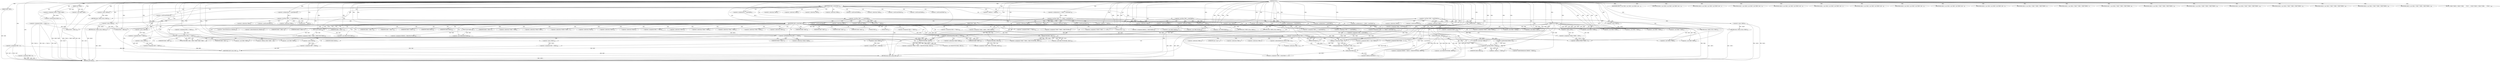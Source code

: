 digraph "FUN1" {  
"8" [label = <(METHOD,FUN1)<SUB>1</SUB>> ]
"441" [label = <(METHOD_RETURN,int)<SUB>1</SUB>> ]
"9" [label = <(PARAM,VAR1 *VAR2)<SUB>1</SUB>> ]
"10" [label = <(PARAM,void *VAR3)<SUB>2</SUB>> ]
"11" [label = <(PARAM,VAR4 *VAR5)<SUB>3</SUB>> ]
"12" [label = <(PARAM,void *VAR6)<SUB>4</SUB>> ]
"15" [label = <(&lt;operator&gt;.assignment,VAR7 = 0)<SUB>5</SUB>> ]
"19" [label = <(&lt;operator&gt;.assignment,VAR8 = 0)<SUB>6</SUB>> ]
"23" [label = <(&lt;operator&gt;.assignment,*VAR10 = (VAR9 *)VAR3)<SUB>7</SUB>> ]
"29" [label = <(&lt;operator&gt;.assignment,VAR11 = *VAR10++)<SUB>8</SUB>> ]
"439" [label = <(RETURN,return VAR7;,return VAR7;)<SUB>197</SUB>> ]
"37" [label = <(IDENTIFIER,VAR11,switch(VAR11))<SUB>14</SUB>> ]
"184" [label = <(IDENTIFIER,VAR11,switch(VAR11))<SUB>66</SUB>> ]
"440" [label = <(IDENTIFIER,VAR7,return VAR7;)<SUB>197</SUB>> ]
"25" [label = <(&lt;operator&gt;.cast,(VAR9 *)VAR3)<SUB>7</SUB>> ]
"40" [label = <(IDENTIFIER,VAR14,{
 case VAR14:
 case VAR15:
 case VAR16:
 case ...)<SUB>15</SUB>> ]
"42" [label = <(IDENTIFIER,VAR15,{
 case VAR14:
 case VAR15:
 case VAR16:
 case ...)<SUB>16</SUB>> ]
"44" [label = <(IDENTIFIER,VAR16,{
 case VAR14:
 case VAR15:
 case VAR16:
 case ...)<SUB>17</SUB>> ]
"46" [label = <(IDENTIFIER,VAR17,{
 case VAR14:
 case VAR15:
 case VAR16:
 case ...)<SUB>18</SUB>> ]
"48" [label = <(IDENTIFIER,VAR18,{
 case VAR14:
 case VAR15:
 case VAR16:
 case ...)<SUB>19</SUB>> ]
"63" [label = <(&lt;operator&gt;.assignment,*VAR5 = sizeof(VAR19))<SUB>24</SUB>> ]
"70" [label = <(IDENTIFIER,VAR21,{
 case VAR14:
 case VAR15:
 case VAR16:
 case ...)<SUB>27</SUB>> ]
"87" [label = <(&lt;operator&gt;.assignment,*VAR5 = 2 * sizeof(VAR19))<SUB>32</SUB>> ]
"96" [label = <(IDENTIFIER,VAR22,{
 case VAR14:
 case VAR15:
 case VAR16:
 case ...)<SUB>34</SUB>> ]
"113" [label = <(&lt;operator&gt;.assignment,*VAR5 = 2 * sizeof(VAR9))<SUB>39</SUB>> ]
"122" [label = <(IDENTIFIER,VAR23,{
 case VAR14:
 case VAR15:
 case VAR16:
 case ...)<SUB>42</SUB>> ]
"137" [label = <(&lt;operator&gt;.assignment,*VAR5 = sizeof(VAR9))<SUB>47</SUB>> ]
"144" [label = <(IDENTIFIER,VAR24,{
 case VAR14:
 case VAR15:
 case VAR16:
 case ...)<SUB>50</SUB>> ]
"147" [label = <(IDENTIFIER,VAR25,{
 case VAR14:
 case VAR15:
 case VAR16:
 case ...)<SUB>53</SUB>> ]
"166" [label = <(&lt;operator&gt;.assignment,*VAR5 = (2 + VAR26) * sizeof(VAR27))<SUB>58</SUB>> ]
"177" [label = <(FUN2,FUN2(&quot;&quot;, VAR11))<SUB>62</SUB>> ]
"180" [label = <(RETURN,return -VAR20;,return -VAR20;)<SUB>63</SUB>> ]
"187" [label = <(IDENTIFIER,VAR14,{
 case VAR14:
 *(VAR27 *)VAR6 = (VAR27)VAR26;
...)<SUB>67</SUB>> ]
"188" [label = <(&lt;operator&gt;.assignment,*(VAR27 *)VAR6 = (VAR27)VAR26)<SUB>68</SUB>> ]
"198" [label = <(IDENTIFIER,VAR21,{
 case VAR14:
 *(VAR27 *)VAR6 = (VAR27)VAR26;
...)<SUB>72</SUB>> ]
"199" [label = <(&lt;operator&gt;.assignment,*(VAR19 *)VAR6 = -1500)<SUB>73</SUB>> ]
"206" [label = <(&lt;operator&gt;.assignment,*((VAR19 *)VAR6 + 1) = 1500)<SUB>74</SUB>> ]
"216" [label = <(IDENTIFIER,VAR17,{
 case VAR14:
 *(VAR27 *)VAR6 = (VAR27)VAR26;
...)<SUB>80</SUB>> ]
"217" [label = <(&lt;operator&gt;.assignment,VAR12 = *VAR10)<SUB>81</SUB>> ]
"231" [label = <(&lt;operator&gt;.assignment,*(VAR19 *)VAR6 = (VAR19)FUN3(VAR2, VAR12))<SUB>97</SUB>> ]
"243" [label = <(IDENTIFIER,VAR23,{
 case VAR14:
 *(VAR27 *)VAR6 = (VAR27)VAR26;
...)<SUB>103</SUB>> ]
"244" [label = <(&lt;operator&gt;.assignment,VAR12 = *VAR10)<SUB>104</SUB>> ]
"258" [label = <(&lt;operator&gt;.assignment,*(VAR9 *)VAR6 = FUN4(VAR2, VAR12))<SUB>120</SUB>> ]
"268" [label = <(IDENTIFIER,VAR22,{
 case VAR14:
 *(VAR27 *)VAR6 = (VAR27)VAR26;
...)<SUB>126</SUB>> ]
"269" [label = <(&lt;operator&gt;.assignment,VAR12 = *VAR10)<SUB>127</SUB>> ]
"283" [label = <(FUN5,FUN5(VAR2, VAR12, (VAR4 *)VAR6, ((VAR4 *)VAR6 +...)<SUB>143</SUB>> ]
"296" [label = <(IDENTIFIER,VAR18,{
 case VAR14:
 *(VAR27 *)VAR6 = (VAR27)VAR26;
...)<SUB>148</SUB>> ]
"297" [label = <(&lt;operator&gt;.assignment,VAR12 = *VAR10)<SUB>149</SUB>> ]
"301" [label = <(&lt;operator&gt;.assignment,*(VAR27 *)VAR6 = (VAR27)FUN6(VAR2, VAR12))<SUB>150</SUB>> ]
"313" [label = <(IDENTIFIER,VAR15,{
 case VAR14:
 *(VAR27 *)VAR6 = (VAR27)VAR26;
...)<SUB>155</SUB>> ]
"314" [label = <(&lt;operator&gt;.assignment,*(VAR27 *)VAR6 = (VAR27)FUN7(VAR2))<SUB>156</SUB>> ]
"325" [label = <(IDENTIFIER,VAR16,{
 case VAR14:
 *(VAR27 *)VAR6 = (VAR27)VAR26;
...)<SUB>160</SUB>> ]
"326" [label = <(&lt;operator&gt;.assignment,*(VAR27 *)VAR6 = (VAR27)FUN8())<SUB>161</SUB>> ]
"336" [label = <(IDENTIFIER,VAR24,{
 case VAR14:
 *(VAR27 *)VAR6 = (VAR27)VAR26;
...)<SUB>165</SUB>> ]
"337" [label = <(&lt;operator&gt;.assignment,VAR12 = *VAR10)<SUB>166</SUB>> ]
"351" [label = <(&lt;operator&gt;.assignment,VAR13 = (char *)VAR6)<SUB>172</SUB>> ]
"356" [label = <(strncpy,strncpy(VAR13, FUN9(VAR12), *VAR5 - 1))<SUB>173</SUB>> ]
"364" [label = <(&lt;operator&gt;.assignment,VAR13[*VAR5 - 1] = 0)<SUB>174</SUB>> ]
"372" [label = <(&lt;operator&gt;.assignment,*VAR5 = strlen(VAR13) + 1)<SUB>175</SUB>> ]
"381" [label = <(IDENTIFIER,VAR25,{
 case VAR14:
 *(VAR27 *)VAR6 = (VAR27)VAR26;
...)<SUB>180</SUB>> ]
"382" [label = <(BLOCK,{
 VAR19 *VAR28 = (VAR19 *)VAR6;
        FUN2(&quot;...,{
 VAR19 *VAR28 = (VAR19 *)VAR6;
        FUN2(&quot;...)<SUB>180</SUB>> ]
"431" [label = <(FUN2,FUN2(&quot;&quot;, VAR11))<SUB>191</SUB>> ]
"434" [label = <(&lt;operator&gt;.assignment,VAR7 = -VAR20)<SUB>192</SUB>> ]
"32" [label = <(&lt;operator&gt;.postIncrement,VAR10++)<SUB>8</SUB>> ]
"50" [label = <(&lt;operator&gt;.lessThan,*VAR5 &lt; sizeof(VAR19))<SUB>20</SUB>> ]
"72" [label = <(&lt;operator&gt;.lessThan,*VAR5 &lt; 2 * sizeof(VAR19))<SUB>28</SUB>> ]
"98" [label = <(&lt;operator&gt;.lessThan,*VAR5 &lt; 2 * sizeof(VAR9))<SUB>35</SUB>> ]
"124" [label = <(&lt;operator&gt;.lessThan,*VAR5 &lt; sizeof(VAR9))<SUB>43</SUB>> ]
"149" [label = <(&lt;operator&gt;.lessThan,*VAR5 &lt; (2 + VAR26) * sizeof(VAR27))<SUB>54</SUB>> ]
"181" [label = <(&lt;operator&gt;.minus,-VAR20)<SUB>63</SUB>> ]
"222" [label = <(&lt;operator&gt;.greaterEqualsThan,VAR12 &gt;= VAR26)<SUB>83</SUB>> ]
"249" [label = <(&lt;operator&gt;.greaterEqualsThan,VAR12 &gt;= VAR26)<SUB>106</SUB>> ]
"274" [label = <(&lt;operator&gt;.greaterEqualsThan,VAR12 &gt;= VAR26)<SUB>129</SUB>> ]
"342" [label = <(&lt;operator&gt;.greaterEqualsThan,VAR12 &gt;= FUN8())<SUB>167</SUB>> ]
"384" [label = <(&lt;operator&gt;.assignment,*VAR28 = (VAR19 *)VAR6)<SUB>181</SUB>> ]
"389" [label = <(FUN2,FUN2(&quot;&quot;))<SUB>182</SUB>> ]
"391" [label = <(&lt;operator&gt;.assignment,VAR28[0] = (VAR19)FUN7(VAR2))<SUB>183</SUB>> ]
"399" [label = <(&lt;operator&gt;.assignment,VAR28[1] = (VAR19)VAR26)<SUB>184</SUB>> ]
"56" [label = <(FUN2,FUN2(&quot;&quot;, *VAR5))<SUB>21</SUB>> ]
"60" [label = <(RETURN,return -VAR20;,return -VAR20;)<SUB>22</SUB>> ]
"80" [label = <(FUN2,FUN2(&quot;&quot;, *VAR5))<SUB>29</SUB>> ]
"84" [label = <(RETURN,return -VAR20;,return -VAR20;)<SUB>30</SUB>> ]
"90" [label = <(&lt;operator&gt;.multiplication,2 * sizeof(VAR19))<SUB>32</SUB>> ]
"106" [label = <(FUN2,FUN2(&quot;&quot;, *VAR5))<SUB>36</SUB>> ]
"110" [label = <(RETURN,return -VAR20;,return -VAR20;)<SUB>37</SUB>> ]
"116" [label = <(&lt;operator&gt;.multiplication,2 * sizeof(VAR9))<SUB>39</SUB>> ]
"130" [label = <(FUN2,FUN2(&quot;&quot;, *VAR5))<SUB>44</SUB>> ]
"134" [label = <(RETURN,return -VAR20;,return -VAR20;)<SUB>45</SUB>> ]
"159" [label = <(FUN2,FUN2(&quot;&quot;, *VAR5))<SUB>55</SUB>> ]
"163" [label = <(RETURN,return -VAR20;,return -VAR20;)<SUB>56</SUB>> ]
"169" [label = <(&lt;operator&gt;.multiplication,(2 + VAR26) * sizeof(VAR27))<SUB>58</SUB>> ]
"193" [label = <(&lt;operator&gt;.cast,(VAR27)VAR26)<SUB>68</SUB>> ]
"204" [label = <(&lt;operator&gt;.minus,-1500)<SUB>73</SUB>> ]
"226" [label = <(&lt;operator&gt;.assignment,VAR7 = -VAR20)<SUB>86</SUB>> ]
"236" [label = <(&lt;operator&gt;.cast,(VAR19)FUN3(VAR2, VAR12))<SUB>97</SUB>> ]
"253" [label = <(&lt;operator&gt;.assignment,VAR7 = -VAR20)<SUB>109</SUB>> ]
"263" [label = <(FUN4,FUN4(VAR2, VAR12))<SUB>120</SUB>> ]
"278" [label = <(&lt;operator&gt;.assignment,VAR7 = -VAR20)<SUB>132</SUB>> ]
"286" [label = <(&lt;operator&gt;.cast,(VAR4 *)VAR6)<SUB>143</SUB>> ]
"289" [label = <(&lt;operator&gt;.addition,(VAR4 *)VAR6 + 1)<SUB>143</SUB>> ]
"306" [label = <(&lt;operator&gt;.cast,(VAR27)FUN6(VAR2, VAR12))<SUB>150</SUB>> ]
"319" [label = <(&lt;operator&gt;.cast,(VAR27)FUN7(VAR2))<SUB>156</SUB>> ]
"331" [label = <(&lt;operator&gt;.cast,(VAR27)FUN8())<SUB>161</SUB>> ]
"346" [label = <(&lt;operator&gt;.assignment,VAR7 = -VAR20)<SUB>169</SUB>> ]
"353" [label = <(&lt;operator&gt;.cast,(char *)VAR6)<SUB>172</SUB>> ]
"358" [label = <(FUN9,FUN9(VAR12))<SUB>173</SUB>> ]
"360" [label = <(&lt;operator&gt;.subtraction,*VAR5 - 1)<SUB>173</SUB>> ]
"375" [label = <(&lt;operator&gt;.addition,strlen(VAR13) + 1)<SUB>175</SUB>> ]
"412" [label = <(&lt;operator&gt;.lessThan,VAR29 &lt; VAR26)<SUB>185</SUB>> ]
"415" [label = <(&lt;operator&gt;.postIncrement,VAR29++)<SUB>185</SUB>> ]
"436" [label = <(&lt;operator&gt;.minus,-VAR20)<SUB>192</SUB>> ]
"53" [label = <(&lt;operator&gt;.sizeOf,sizeof(VAR19))<SUB>20</SUB>> ]
"61" [label = <(&lt;operator&gt;.minus,-VAR20)<SUB>22</SUB>> ]
"75" [label = <(&lt;operator&gt;.multiplication,2 * sizeof(VAR19))<SUB>28</SUB>> ]
"85" [label = <(&lt;operator&gt;.minus,-VAR20)<SUB>30</SUB>> ]
"101" [label = <(&lt;operator&gt;.multiplication,2 * sizeof(VAR9))<SUB>35</SUB>> ]
"111" [label = <(&lt;operator&gt;.minus,-VAR20)<SUB>37</SUB>> ]
"135" [label = <(&lt;operator&gt;.minus,-VAR20)<SUB>45</SUB>> ]
"152" [label = <(&lt;operator&gt;.multiplication,(2 + VAR26) * sizeof(VAR27))<SUB>54</SUB>> ]
"164" [label = <(&lt;operator&gt;.minus,-VAR20)<SUB>56</SUB>> ]
"170" [label = <(&lt;operator&gt;.addition,2 + VAR26)<SUB>58</SUB>> ]
"190" [label = <(&lt;operator&gt;.cast,(VAR27 *)VAR6)<SUB>68</SUB>> ]
"201" [label = <(&lt;operator&gt;.cast,(VAR19 *)VAR6)<SUB>73</SUB>> ]
"208" [label = <(&lt;operator&gt;.addition,(VAR19 *)VAR6 + 1)<SUB>74</SUB>> ]
"233" [label = <(&lt;operator&gt;.cast,(VAR19 *)VAR6)<SUB>97</SUB>> ]
"238" [label = <(FUN3,FUN3(VAR2, VAR12))<SUB>97</SUB>> ]
"260" [label = <(&lt;operator&gt;.cast,(VAR9 *)VAR6)<SUB>120</SUB>> ]
"290" [label = <(&lt;operator&gt;.cast,(VAR4 *)VAR6)<SUB>143</SUB>> ]
"303" [label = <(&lt;operator&gt;.cast,(VAR27 *)VAR6)<SUB>150</SUB>> ]
"308" [label = <(FUN6,FUN6(VAR2, VAR12))<SUB>150</SUB>> ]
"316" [label = <(&lt;operator&gt;.cast,(VAR27 *)VAR6)<SUB>156</SUB>> ]
"321" [label = <(FUN7,FUN7(VAR2))<SUB>156</SUB>> ]
"328" [label = <(&lt;operator&gt;.cast,(VAR27 *)VAR6)<SUB>161</SUB>> ]
"367" [label = <(&lt;operator&gt;.subtraction,*VAR5 - 1)<SUB>174</SUB>> ]
"376" [label = <(strlen,strlen(VAR13))<SUB>175</SUB>> ]
"386" [label = <(&lt;operator&gt;.cast,(VAR19 *)VAR6)<SUB>181</SUB>> ]
"395" [label = <(&lt;operator&gt;.cast,(VAR19)FUN7(VAR2))<SUB>183</SUB>> ]
"403" [label = <(&lt;operator&gt;.cast,(VAR19)VAR26)<SUB>184</SUB>> ]
"409" [label = <(&lt;operator&gt;.assignment,VAR29 = 0)<SUB>185</SUB>> ]
"418" [label = <(&lt;operator&gt;.assignment,VAR28[2 + VAR29] = (VAR19)FUN3(VAR2, VAR29))<SUB>186</SUB>> ]
"153" [label = <(&lt;operator&gt;.addition,2 + VAR26)<SUB>54</SUB>> ]
"209" [label = <(&lt;operator&gt;.cast,(VAR19 *)VAR6)<SUB>74</SUB>> ]
"228" [label = <(&lt;operator&gt;.minus,-VAR20)<SUB>86</SUB>> ]
"255" [label = <(&lt;operator&gt;.minus,-VAR20)<SUB>109</SUB>> ]
"280" [label = <(&lt;operator&gt;.minus,-VAR20)<SUB>132</SUB>> ]
"348" [label = <(&lt;operator&gt;.minus,-VAR20)<SUB>169</SUB>> ]
"397" [label = <(FUN7,FUN7(VAR2))<SUB>183</SUB>> ]
"424" [label = <(&lt;operator&gt;.cast,(VAR19)FUN3(VAR2, VAR29))<SUB>186</SUB>> ]
"421" [label = <(&lt;operator&gt;.addition,2 + VAR29)<SUB>186</SUB>> ]
"426" [label = <(FUN3,FUN3(VAR2, VAR29))<SUB>186</SUB>> ]
"64" [label = <(&lt;operator&gt;.indirection,*VAR5)<SUB>24</SUB>> ]
"66" [label = <(&lt;operator&gt;.sizeOf,sizeof(VAR19))<SUB>24</SUB>> ]
"88" [label = <(&lt;operator&gt;.indirection,*VAR5)<SUB>32</SUB>> ]
"114" [label = <(&lt;operator&gt;.indirection,*VAR5)<SUB>39</SUB>> ]
"138" [label = <(&lt;operator&gt;.indirection,*VAR5)<SUB>47</SUB>> ]
"140" [label = <(&lt;operator&gt;.sizeOf,sizeof(VAR9))<SUB>47</SUB>> ]
"167" [label = <(&lt;operator&gt;.indirection,*VAR5)<SUB>58</SUB>> ]
"189" [label = <(&lt;operator&gt;.indirection,*(VAR27 *)VAR6)<SUB>68</SUB>> ]
"200" [label = <(&lt;operator&gt;.indirection,*(VAR19 *)VAR6)<SUB>73</SUB>> ]
"207" [label = <(&lt;operator&gt;.indirection,*((VAR19 *)VAR6 + 1))<SUB>74</SUB>> ]
"219" [label = <(&lt;operator&gt;.indirection,*VAR10)<SUB>81</SUB>> ]
"232" [label = <(&lt;operator&gt;.indirection,*(VAR19 *)VAR6)<SUB>97</SUB>> ]
"246" [label = <(&lt;operator&gt;.indirection,*VAR10)<SUB>104</SUB>> ]
"259" [label = <(&lt;operator&gt;.indirection,*(VAR9 *)VAR6)<SUB>120</SUB>> ]
"271" [label = <(&lt;operator&gt;.indirection,*VAR10)<SUB>127</SUB>> ]
"299" [label = <(&lt;operator&gt;.indirection,*VAR10)<SUB>149</SUB>> ]
"302" [label = <(&lt;operator&gt;.indirection,*(VAR27 *)VAR6)<SUB>150</SUB>> ]
"315" [label = <(&lt;operator&gt;.indirection,*(VAR27 *)VAR6)<SUB>156</SUB>> ]
"327" [label = <(&lt;operator&gt;.indirection,*(VAR27 *)VAR6)<SUB>161</SUB>> ]
"339" [label = <(&lt;operator&gt;.indirection,*VAR10)<SUB>166</SUB>> ]
"365" [label = <(&lt;operator&gt;.indirectIndexAccess,VAR13[*VAR5 - 1])<SUB>174</SUB>> ]
"373" [label = <(&lt;operator&gt;.indirection,*VAR5)<SUB>175</SUB>> ]
"51" [label = <(&lt;operator&gt;.indirection,*VAR5)<SUB>20</SUB>> ]
"73" [label = <(&lt;operator&gt;.indirection,*VAR5)<SUB>28</SUB>> ]
"92" [label = <(&lt;operator&gt;.sizeOf,sizeof(VAR19))<SUB>32</SUB>> ]
"99" [label = <(&lt;operator&gt;.indirection,*VAR5)<SUB>35</SUB>> ]
"118" [label = <(&lt;operator&gt;.sizeOf,sizeof(VAR9))<SUB>39</SUB>> ]
"125" [label = <(&lt;operator&gt;.indirection,*VAR5)<SUB>43</SUB>> ]
"127" [label = <(&lt;operator&gt;.sizeOf,sizeof(VAR9))<SUB>43</SUB>> ]
"150" [label = <(&lt;operator&gt;.indirection,*VAR5)<SUB>54</SUB>> ]
"173" [label = <(&lt;operator&gt;.sizeOf,sizeof(VAR27))<SUB>58</SUB>> ]
"194" [label = <(UNKNOWN,VAR27,VAR27)<SUB>68</SUB>> ]
"237" [label = <(UNKNOWN,VAR19,VAR19)<SUB>97</SUB>> ]
"287" [label = <(UNKNOWN,VAR4 *,VAR4 *)<SUB>143</SUB>> ]
"307" [label = <(UNKNOWN,VAR27,VAR27)<SUB>150</SUB>> ]
"320" [label = <(UNKNOWN,VAR27,VAR27)<SUB>156</SUB>> ]
"332" [label = <(UNKNOWN,VAR27,VAR27)<SUB>161</SUB>> ]
"333" [label = <(FUN8,FUN8())<SUB>161</SUB>> ]
"344" [label = <(FUN8,FUN8())<SUB>167</SUB>> ]
"354" [label = <(UNKNOWN,char *,char *)<SUB>172</SUB>> ]
"361" [label = <(&lt;operator&gt;.indirection,*VAR5)<SUB>173</SUB>> ]
"392" [label = <(&lt;operator&gt;.indirectIndexAccess,VAR28[0])<SUB>183</SUB>> ]
"400" [label = <(&lt;operator&gt;.indirectIndexAccess,VAR28[1])<SUB>184</SUB>> ]
"58" [label = <(&lt;operator&gt;.indirection,*VAR5)<SUB>21</SUB>> ]
"77" [label = <(&lt;operator&gt;.sizeOf,sizeof(VAR19))<SUB>28</SUB>> ]
"82" [label = <(&lt;operator&gt;.indirection,*VAR5)<SUB>29</SUB>> ]
"103" [label = <(&lt;operator&gt;.sizeOf,sizeof(VAR9))<SUB>35</SUB>> ]
"108" [label = <(&lt;operator&gt;.indirection,*VAR5)<SUB>36</SUB>> ]
"132" [label = <(&lt;operator&gt;.indirection,*VAR5)<SUB>44</SUB>> ]
"156" [label = <(&lt;operator&gt;.sizeOf,sizeof(VAR27))<SUB>54</SUB>> ]
"161" [label = <(&lt;operator&gt;.indirection,*VAR5)<SUB>55</SUB>> ]
"191" [label = <(UNKNOWN,VAR27 *,VAR27 *)<SUB>68</SUB>> ]
"202" [label = <(UNKNOWN,VAR19 *,VAR19 *)<SUB>73</SUB>> ]
"234" [label = <(UNKNOWN,VAR19 *,VAR19 *)<SUB>97</SUB>> ]
"261" [label = <(UNKNOWN,VAR9 *,VAR9 *)<SUB>120</SUB>> ]
"291" [label = <(UNKNOWN,VAR4 *,VAR4 *)<SUB>143</SUB>> ]
"304" [label = <(UNKNOWN,VAR27 *,VAR27 *)<SUB>150</SUB>> ]
"317" [label = <(UNKNOWN,VAR27 *,VAR27 *)<SUB>156</SUB>> ]
"329" [label = <(UNKNOWN,VAR27 *,VAR27 *)<SUB>161</SUB>> ]
"368" [label = <(&lt;operator&gt;.indirection,*VAR5)<SUB>174</SUB>> ]
"387" [label = <(UNKNOWN,VAR19 *,VAR19 *)<SUB>181</SUB>> ]
"396" [label = <(UNKNOWN,VAR19,VAR19)<SUB>183</SUB>> ]
"404" [label = <(UNKNOWN,VAR19,VAR19)<SUB>184</SUB>> ]
"210" [label = <(UNKNOWN,VAR19 *,VAR19 *)<SUB>74</SUB>> ]
"419" [label = <(&lt;operator&gt;.indirectIndexAccess,VAR28[2 + VAR29])<SUB>186</SUB>> ]
"425" [label = <(UNKNOWN,VAR19,VAR19)<SUB>186</SUB>> ]
  "84" -> "441"  [ label = "DDG: &lt;RET&gt;"] 
  "439" -> "441"  [ label = "DDG: &lt;RET&gt;"] 
  "180" -> "441"  [ label = "DDG: &lt;RET&gt;"] 
  "134" -> "441"  [ label = "DDG: &lt;RET&gt;"] 
  "163" -> "441"  [ label = "DDG: &lt;RET&gt;"] 
  "110" -> "441"  [ label = "DDG: &lt;RET&gt;"] 
  "60" -> "441"  [ label = "DDG: &lt;RET&gt;"] 
  "9" -> "441"  [ label = "DDG: VAR2"] 
  "11" -> "441"  [ label = "DDG: VAR5"] 
  "12" -> "441"  [ label = "DDG: VAR6"] 
  "15" -> "441"  [ label = "DDG: VAR7"] 
  "15" -> "441"  [ label = "DDG: VAR7 = 0"] 
  "19" -> "441"  [ label = "DDG: VAR8"] 
  "19" -> "441"  [ label = "DDG: VAR8 = 0"] 
  "25" -> "441"  [ label = "DDG: VAR3"] 
  "23" -> "441"  [ label = "DDG: (VAR9 *)VAR3"] 
  "23" -> "441"  [ label = "DDG: *VAR10 = (VAR9 *)VAR3"] 
  "29" -> "441"  [ label = "DDG: VAR11"] 
  "32" -> "441"  [ label = "DDG: VAR10"] 
  "29" -> "441"  [ label = "DDG: *VAR10++"] 
  "29" -> "441"  [ label = "DDG: VAR11 = *VAR10++"] 
  "53" -> "441"  [ label = "DDG: VAR19"] 
  "50" -> "441"  [ label = "DDG: *VAR5 &lt; sizeof(VAR19)"] 
  "56" -> "441"  [ label = "DDG: *VAR5"] 
  "56" -> "441"  [ label = "DDG: FUN2(&quot;&quot;, *VAR5)"] 
  "61" -> "441"  [ label = "DDG: VAR20"] 
  "61" -> "441"  [ label = "DDG: -VAR20"] 
  "8" -> "9"  [ label = "DDG: "] 
  "8" -> "10"  [ label = "DDG: "] 
  "8" -> "11"  [ label = "DDG: "] 
  "8" -> "12"  [ label = "DDG: "] 
  "8" -> "15"  [ label = "DDG: "] 
  "8" -> "19"  [ label = "DDG: "] 
  "10" -> "23"  [ label = "DDG: VAR3"] 
  "8" -> "23"  [ label = "DDG: "] 
  "440" -> "439"  [ label = "DDG: VAR7"] 
  "8" -> "37"  [ label = "DDG: "] 
  "8" -> "184"  [ label = "DDG: "] 
  "15" -> "440"  [ label = "DDG: VAR7"] 
  "346" -> "440"  [ label = "DDG: VAR7"] 
  "434" -> "440"  [ label = "DDG: VAR7"] 
  "226" -> "440"  [ label = "DDG: VAR7"] 
  "278" -> "440"  [ label = "DDG: VAR7"] 
  "253" -> "440"  [ label = "DDG: VAR7"] 
  "8" -> "440"  [ label = "DDG: "] 
  "10" -> "25"  [ label = "DDG: VAR3"] 
  "8" -> "25"  [ label = "DDG: "] 
  "8" -> "40"  [ label = "DDG: "] 
  "8" -> "42"  [ label = "DDG: "] 
  "8" -> "44"  [ label = "DDG: "] 
  "8" -> "46"  [ label = "DDG: "] 
  "8" -> "48"  [ label = "DDG: "] 
  "8" -> "70"  [ label = "DDG: "] 
  "90" -> "87"  [ label = "DDG: 2"] 
  "8" -> "96"  [ label = "DDG: "] 
  "116" -> "113"  [ label = "DDG: 2"] 
  "8" -> "122"  [ label = "DDG: "] 
  "8" -> "144"  [ label = "DDG: "] 
  "8" -> "147"  [ label = "DDG: "] 
  "169" -> "166"  [ label = "DDG: 2 + VAR26"] 
  "181" -> "180"  [ label = "DDG: -VAR20"] 
  "8" -> "187"  [ label = "DDG: "] 
  "8" -> "188"  [ label = "DDG: "] 
  "8" -> "198"  [ label = "DDG: "] 
  "204" -> "199"  [ label = "DDG: 1500"] 
  "8" -> "206"  [ label = "DDG: "] 
  "8" -> "216"  [ label = "DDG: "] 
  "238" -> "231"  [ label = "DDG: VAR2"] 
  "238" -> "231"  [ label = "DDG: VAR12"] 
  "8" -> "243"  [ label = "DDG: "] 
  "263" -> "258"  [ label = "DDG: VAR2"] 
  "263" -> "258"  [ label = "DDG: VAR12"] 
  "8" -> "268"  [ label = "DDG: "] 
  "8" -> "296"  [ label = "DDG: "] 
  "308" -> "301"  [ label = "DDG: VAR2"] 
  "308" -> "301"  [ label = "DDG: VAR12"] 
  "8" -> "313"  [ label = "DDG: "] 
  "321" -> "314"  [ label = "DDG: VAR2"] 
  "8" -> "325"  [ label = "DDG: "] 
  "8" -> "326"  [ label = "DDG: "] 
  "8" -> "336"  [ label = "DDG: "] 
  "12" -> "351"  [ label = "DDG: VAR6"] 
  "8" -> "351"  [ label = "DDG: "] 
  "8" -> "364"  [ label = "DDG: "] 
  "376" -> "372"  [ label = "DDG: VAR13"] 
  "8" -> "372"  [ label = "DDG: "] 
  "8" -> "381"  [ label = "DDG: "] 
  "8" -> "382"  [ label = "DDG: "] 
  "436" -> "434"  [ label = "DDG: VAR20"] 
  "23" -> "32"  [ label = "DDG: VAR10"] 
  "8" -> "32"  [ label = "DDG: "] 
  "8" -> "177"  [ label = "DDG: "] 
  "29" -> "177"  [ label = "DDG: VAR11"] 
  "9" -> "283"  [ label = "DDG: VAR2"] 
  "8" -> "283"  [ label = "DDG: "] 
  "274" -> "283"  [ label = "DDG: VAR12"] 
  "12" -> "283"  [ label = "DDG: VAR6"] 
  "351" -> "356"  [ label = "DDG: VAR13"] 
  "8" -> "356"  [ label = "DDG: "] 
  "358" -> "356"  [ label = "DDG: VAR12"] 
  "360" -> "356"  [ label = "DDG: *VAR5"] 
  "360" -> "356"  [ label = "DDG: 1"] 
  "12" -> "384"  [ label = "DDG: VAR6"] 
  "8" -> "384"  [ label = "DDG: "] 
  "397" -> "391"  [ label = "DDG: VAR2"] 
  "8" -> "399"  [ label = "DDG: "] 
  "8" -> "431"  [ label = "DDG: "] 
  "29" -> "431"  [ label = "DDG: VAR11"] 
  "61" -> "60"  [ label = "DDG: -VAR20"] 
  "75" -> "72"  [ label = "DDG: 2"] 
  "85" -> "84"  [ label = "DDG: -VAR20"] 
  "8" -> "90"  [ label = "DDG: "] 
  "101" -> "98"  [ label = "DDG: 2"] 
  "111" -> "110"  [ label = "DDG: -VAR20"] 
  "8" -> "116"  [ label = "DDG: "] 
  "135" -> "134"  [ label = "DDG: -VAR20"] 
  "152" -> "149"  [ label = "DDG: 2 + VAR26"] 
  "164" -> "163"  [ label = "DDG: -VAR20"] 
  "8" -> "169"  [ label = "DDG: "] 
  "8" -> "181"  [ label = "DDG: "] 
  "8" -> "193"  [ label = "DDG: "] 
  "8" -> "204"  [ label = "DDG: "] 
  "217" -> "222"  [ label = "DDG: VAR12"] 
  "8" -> "222"  [ label = "DDG: "] 
  "228" -> "226"  [ label = "DDG: VAR20"] 
  "238" -> "236"  [ label = "DDG: VAR2"] 
  "238" -> "236"  [ label = "DDG: VAR12"] 
  "244" -> "249"  [ label = "DDG: VAR12"] 
  "8" -> "249"  [ label = "DDG: "] 
  "255" -> "253"  [ label = "DDG: VAR20"] 
  "9" -> "263"  [ label = "DDG: VAR2"] 
  "8" -> "263"  [ label = "DDG: "] 
  "249" -> "263"  [ label = "DDG: VAR12"] 
  "269" -> "274"  [ label = "DDG: VAR12"] 
  "8" -> "274"  [ label = "DDG: "] 
  "280" -> "278"  [ label = "DDG: VAR20"] 
  "12" -> "286"  [ label = "DDG: VAR6"] 
  "8" -> "286"  [ label = "DDG: "] 
  "8" -> "289"  [ label = "DDG: "] 
  "12" -> "289"  [ label = "DDG: VAR6"] 
  "308" -> "306"  [ label = "DDG: VAR2"] 
  "308" -> "306"  [ label = "DDG: VAR12"] 
  "321" -> "319"  [ label = "DDG: VAR2"] 
  "8" -> "331"  [ label = "DDG: "] 
  "337" -> "342"  [ label = "DDG: VAR12"] 
  "8" -> "342"  [ label = "DDG: "] 
  "348" -> "346"  [ label = "DDG: VAR20"] 
  "12" -> "353"  [ label = "DDG: VAR6"] 
  "8" -> "353"  [ label = "DDG: "] 
  "342" -> "358"  [ label = "DDG: VAR12"] 
  "8" -> "358"  [ label = "DDG: "] 
  "166" -> "360"  [ label = "DDG: *VAR5"] 
  "137" -> "360"  [ label = "DDG: *VAR5"] 
  "113" -> "360"  [ label = "DDG: *VAR5"] 
  "87" -> "360"  [ label = "DDG: *VAR5"] 
  "63" -> "360"  [ label = "DDG: *VAR5"] 
  "8" -> "360"  [ label = "DDG: "] 
  "376" -> "375"  [ label = "DDG: VAR13"] 
  "8" -> "375"  [ label = "DDG: "] 
  "8" -> "389"  [ label = "DDG: "] 
  "8" -> "436"  [ label = "DDG: "] 
  "8" -> "56"  [ label = "DDG: "] 
  "50" -> "56"  [ label = "DDG: *VAR5"] 
  "8" -> "75"  [ label = "DDG: "] 
  "8" -> "80"  [ label = "DDG: "] 
  "72" -> "80"  [ label = "DDG: *VAR5"] 
  "8" -> "101"  [ label = "DDG: "] 
  "8" -> "106"  [ label = "DDG: "] 
  "98" -> "106"  [ label = "DDG: *VAR5"] 
  "8" -> "130"  [ label = "DDG: "] 
  "124" -> "130"  [ label = "DDG: *VAR5"] 
  "8" -> "152"  [ label = "DDG: "] 
  "8" -> "159"  [ label = "DDG: "] 
  "149" -> "159"  [ label = "DDG: *VAR5"] 
  "8" -> "170"  [ label = "DDG: "] 
  "12" -> "190"  [ label = "DDG: VAR6"] 
  "8" -> "190"  [ label = "DDG: "] 
  "12" -> "201"  [ label = "DDG: VAR6"] 
  "8" -> "201"  [ label = "DDG: "] 
  "199" -> "208"  [ label = "DDG: *(VAR19 *)VAR6"] 
  "8" -> "208"  [ label = "DDG: "] 
  "12" -> "208"  [ label = "DDG: VAR6"] 
  "12" -> "233"  [ label = "DDG: VAR6"] 
  "8" -> "233"  [ label = "DDG: "] 
  "9" -> "238"  [ label = "DDG: VAR2"] 
  "8" -> "238"  [ label = "DDG: "] 
  "222" -> "238"  [ label = "DDG: VAR12"] 
  "12" -> "260"  [ label = "DDG: VAR6"] 
  "8" -> "260"  [ label = "DDG: "] 
  "8" -> "290"  [ label = "DDG: "] 
  "12" -> "290"  [ label = "DDG: VAR6"] 
  "12" -> "303"  [ label = "DDG: VAR6"] 
  "8" -> "303"  [ label = "DDG: "] 
  "9" -> "308"  [ label = "DDG: VAR2"] 
  "8" -> "308"  [ label = "DDG: "] 
  "297" -> "308"  [ label = "DDG: VAR12"] 
  "12" -> "316"  [ label = "DDG: VAR6"] 
  "8" -> "316"  [ label = "DDG: "] 
  "9" -> "321"  [ label = "DDG: VAR2"] 
  "8" -> "321"  [ label = "DDG: "] 
  "12" -> "328"  [ label = "DDG: VAR6"] 
  "8" -> "328"  [ label = "DDG: "] 
  "360" -> "367"  [ label = "DDG: *VAR5"] 
  "8" -> "367"  [ label = "DDG: "] 
  "356" -> "376"  [ label = "DDG: VAR13"] 
  "364" -> "376"  [ label = "DDG: VAR13[*VAR5 - 1]"] 
  "8" -> "376"  [ label = "DDG: "] 
  "12" -> "386"  [ label = "DDG: VAR6"] 
  "8" -> "386"  [ label = "DDG: "] 
  "397" -> "395"  [ label = "DDG: VAR2"] 
  "8" -> "403"  [ label = "DDG: "] 
  "8" -> "409"  [ label = "DDG: "] 
  "409" -> "412"  [ label = "DDG: VAR29"] 
  "415" -> "412"  [ label = "DDG: VAR29"] 
  "8" -> "412"  [ label = "DDG: "] 
  "426" -> "415"  [ label = "DDG: VAR29"] 
  "8" -> "415"  [ label = "DDG: "] 
  "426" -> "418"  [ label = "DDG: VAR2"] 
  "426" -> "418"  [ label = "DDG: VAR29"] 
  "8" -> "61"  [ label = "DDG: "] 
  "8" -> "85"  [ label = "DDG: "] 
  "8" -> "111"  [ label = "DDG: "] 
  "8" -> "135"  [ label = "DDG: "] 
  "8" -> "153"  [ label = "DDG: "] 
  "8" -> "164"  [ label = "DDG: "] 
  "8" -> "209"  [ label = "DDG: "] 
  "12" -> "209"  [ label = "DDG: VAR6"] 
  "8" -> "228"  [ label = "DDG: "] 
  "8" -> "255"  [ label = "DDG: "] 
  "8" -> "280"  [ label = "DDG: "] 
  "8" -> "348"  [ label = "DDG: "] 
  "9" -> "397"  [ label = "DDG: VAR2"] 
  "8" -> "397"  [ label = "DDG: "] 
  "426" -> "424"  [ label = "DDG: VAR2"] 
  "426" -> "424"  [ label = "DDG: VAR29"] 
  "8" -> "421"  [ label = "DDG: "] 
  "412" -> "421"  [ label = "DDG: VAR29"] 
  "397" -> "426"  [ label = "DDG: VAR2"] 
  "8" -> "426"  [ label = "DDG: "] 
  "412" -> "426"  [ label = "DDG: VAR29"] 
  "37" -> "150"  [ label = "CDG: "] 
  "37" -> "50"  [ label = "CDG: "] 
  "37" -> "181"  [ label = "CDG: "] 
  "37" -> "184"  [ label = "CDG: "] 
  "37" -> "152"  [ label = "CDG: "] 
  "37" -> "127"  [ label = "CDG: "] 
  "37" -> "180"  [ label = "CDG: "] 
  "37" -> "72"  [ label = "CDG: "] 
  "37" -> "177"  [ label = "CDG: "] 
  "37" -> "53"  [ label = "CDG: "] 
  "37" -> "73"  [ label = "CDG: "] 
  "37" -> "77"  [ label = "CDG: "] 
  "37" -> "51"  [ label = "CDG: "] 
  "37" -> "98"  [ label = "CDG: "] 
  "37" -> "75"  [ label = "CDG: "] 
  "37" -> "149"  [ label = "CDG: "] 
  "37" -> "103"  [ label = "CDG: "] 
  "37" -> "153"  [ label = "CDG: "] 
  "37" -> "101"  [ label = "CDG: "] 
  "37" -> "99"  [ label = "CDG: "] 
  "37" -> "439"  [ label = "CDG: "] 
  "37" -> "156"  [ label = "CDG: "] 
  "37" -> "124"  [ label = "CDG: "] 
  "37" -> "125"  [ label = "CDG: "] 
  "184" -> "188"  [ label = "CDG: "] 
  "184" -> "209"  [ label = "CDG: "] 
  "184" -> "384"  [ label = "CDG: "] 
  "184" -> "308"  [ label = "CDG: "] 
  "184" -> "326"  [ label = "CDG: "] 
  "184" -> "204"  [ label = "CDG: "] 
  "184" -> "317"  [ label = "CDG: "] 
  "184" -> "403"  [ label = "CDG: "] 
  "184" -> "392"  [ label = "CDG: "] 
  "184" -> "206"  [ label = "CDG: "] 
  "184" -> "208"  [ label = "CDG: "] 
  "184" -> "302"  [ label = "CDG: "] 
  "184" -> "396"  [ label = "CDG: "] 
  "184" -> "190"  [ label = "CDG: "] 
  "184" -> "306"  [ label = "CDG: "] 
  "184" -> "194"  [ label = "CDG: "] 
  "184" -> "412"  [ label = "CDG: "] 
  "184" -> "315"  [ label = "CDG: "] 
  "184" -> "389"  [ label = "CDG: "] 
  "184" -> "202"  [ label = "CDG: "] 
  "184" -> "249"  [ label = "CDG: "] 
  "184" -> "201"  [ label = "CDG: "] 
  "184" -> "274"  [ label = "CDG: "] 
  "184" -> "329"  [ label = "CDG: "] 
  "184" -> "304"  [ label = "CDG: "] 
  "184" -> "200"  [ label = "CDG: "] 
  "184" -> "217"  [ label = "CDG: "] 
  "184" -> "328"  [ label = "CDG: "] 
  "184" -> "199"  [ label = "CDG: "] 
  "184" -> "404"  [ label = "CDG: "] 
  "184" -> "397"  [ label = "CDG: "] 
  "184" -> "269"  [ label = "CDG: "] 
  "184" -> "222"  [ label = "CDG: "] 
  "184" -> "316"  [ label = "CDG: "] 
  "184" -> "297"  [ label = "CDG: "] 
  "184" -> "321"  [ label = "CDG: "] 
  "184" -> "342"  [ label = "CDG: "] 
  "184" -> "319"  [ label = "CDG: "] 
  "184" -> "320"  [ label = "CDG: "] 
  "184" -> "244"  [ label = "CDG: "] 
  "184" -> "189"  [ label = "CDG: "] 
  "184" -> "337"  [ label = "CDG: "] 
  "184" -> "307"  [ label = "CDG: "] 
  "184" -> "386"  [ label = "CDG: "] 
  "184" -> "301"  [ label = "CDG: "] 
  "184" -> "339"  [ label = "CDG: "] 
  "184" -> "332"  [ label = "CDG: "] 
  "184" -> "395"  [ label = "CDG: "] 
  "184" -> "191"  [ label = "CDG: "] 
  "184" -> "400"  [ label = "CDG: "] 
  "184" -> "246"  [ label = "CDG: "] 
  "184" -> "207"  [ label = "CDG: "] 
  "184" -> "387"  [ label = "CDG: "] 
  "184" -> "409"  [ label = "CDG: "] 
  "184" -> "434"  [ label = "CDG: "] 
  "184" -> "314"  [ label = "CDG: "] 
  "184" -> "333"  [ label = "CDG: "] 
  "184" -> "327"  [ label = "CDG: "] 
  "184" -> "299"  [ label = "CDG: "] 
  "184" -> "193"  [ label = "CDG: "] 
  "184" -> "210"  [ label = "CDG: "] 
  "184" -> "331"  [ label = "CDG: "] 
  "184" -> "431"  [ label = "CDG: "] 
  "184" -> "399"  [ label = "CDG: "] 
  "184" -> "303"  [ label = "CDG: "] 
  "184" -> "436"  [ label = "CDG: "] 
  "184" -> "271"  [ label = "CDG: "] 
  "184" -> "391"  [ label = "CDG: "] 
  "184" -> "219"  [ label = "CDG: "] 
  "184" -> "344"  [ label = "CDG: "] 
  "50" -> "60"  [ label = "CDG: "] 
  "50" -> "184"  [ label = "CDG: "] 
  "50" -> "61"  [ label = "CDG: "] 
  "50" -> "66"  [ label = "CDG: "] 
  "50" -> "64"  [ label = "CDG: "] 
  "50" -> "56"  [ label = "CDG: "] 
  "50" -> "58"  [ label = "CDG: "] 
  "50" -> "439"  [ label = "CDG: "] 
  "50" -> "63"  [ label = "CDG: "] 
  "72" -> "84"  [ label = "CDG: "] 
  "72" -> "184"  [ label = "CDG: "] 
  "72" -> "80"  [ label = "CDG: "] 
  "72" -> "88"  [ label = "CDG: "] 
  "72" -> "85"  [ label = "CDG: "] 
  "72" -> "92"  [ label = "CDG: "] 
  "72" -> "87"  [ label = "CDG: "] 
  "72" -> "90"  [ label = "CDG: "] 
  "72" -> "439"  [ label = "CDG: "] 
  "72" -> "82"  [ label = "CDG: "] 
  "98" -> "114"  [ label = "CDG: "] 
  "98" -> "184"  [ label = "CDG: "] 
  "98" -> "118"  [ label = "CDG: "] 
  "98" -> "108"  [ label = "CDG: "] 
  "98" -> "116"  [ label = "CDG: "] 
  "98" -> "113"  [ label = "CDG: "] 
  "98" -> "111"  [ label = "CDG: "] 
  "98" -> "106"  [ label = "CDG: "] 
  "98" -> "439"  [ label = "CDG: "] 
  "98" -> "110"  [ label = "CDG: "] 
  "124" -> "134"  [ label = "CDG: "] 
  "124" -> "138"  [ label = "CDG: "] 
  "124" -> "184"  [ label = "CDG: "] 
  "124" -> "140"  [ label = "CDG: "] 
  "124" -> "135"  [ label = "CDG: "] 
  "124" -> "132"  [ label = "CDG: "] 
  "124" -> "137"  [ label = "CDG: "] 
  "124" -> "130"  [ label = "CDG: "] 
  "124" -> "439"  [ label = "CDG: "] 
  "149" -> "167"  [ label = "CDG: "] 
  "149" -> "161"  [ label = "CDG: "] 
  "149" -> "163"  [ label = "CDG: "] 
  "149" -> "170"  [ label = "CDG: "] 
  "149" -> "184"  [ label = "CDG: "] 
  "149" -> "159"  [ label = "CDG: "] 
  "149" -> "169"  [ label = "CDG: "] 
  "149" -> "173"  [ label = "CDG: "] 
  "149" -> "164"  [ label = "CDG: "] 
  "149" -> "166"  [ label = "CDG: "] 
  "149" -> "439"  [ label = "CDG: "] 
  "222" -> "226"  [ label = "CDG: "] 
  "222" -> "228"  [ label = "CDG: "] 
  "222" -> "238"  [ label = "CDG: "] 
  "222" -> "236"  [ label = "CDG: "] 
  "222" -> "237"  [ label = "CDG: "] 
  "222" -> "232"  [ label = "CDG: "] 
  "222" -> "231"  [ label = "CDG: "] 
  "222" -> "233"  [ label = "CDG: "] 
  "222" -> "234"  [ label = "CDG: "] 
  "249" -> "258"  [ label = "CDG: "] 
  "249" -> "260"  [ label = "CDG: "] 
  "249" -> "253"  [ label = "CDG: "] 
  "249" -> "261"  [ label = "CDG: "] 
  "249" -> "255"  [ label = "CDG: "] 
  "249" -> "259"  [ label = "CDG: "] 
  "249" -> "263"  [ label = "CDG: "] 
  "274" -> "290"  [ label = "CDG: "] 
  "274" -> "283"  [ label = "CDG: "] 
  "274" -> "278"  [ label = "CDG: "] 
  "274" -> "291"  [ label = "CDG: "] 
  "274" -> "289"  [ label = "CDG: "] 
  "274" -> "280"  [ label = "CDG: "] 
  "274" -> "286"  [ label = "CDG: "] 
  "274" -> "287"  [ label = "CDG: "] 
  "342" -> "376"  [ label = "CDG: "] 
  "342" -> "358"  [ label = "CDG: "] 
  "342" -> "356"  [ label = "CDG: "] 
  "342" -> "368"  [ label = "CDG: "] 
  "342" -> "346"  [ label = "CDG: "] 
  "342" -> "348"  [ label = "CDG: "] 
  "342" -> "364"  [ label = "CDG: "] 
  "342" -> "372"  [ label = "CDG: "] 
  "342" -> "365"  [ label = "CDG: "] 
  "342" -> "360"  [ label = "CDG: "] 
  "342" -> "351"  [ label = "CDG: "] 
  "342" -> "373"  [ label = "CDG: "] 
  "342" -> "375"  [ label = "CDG: "] 
  "342" -> "353"  [ label = "CDG: "] 
  "342" -> "361"  [ label = "CDG: "] 
  "342" -> "367"  [ label = "CDG: "] 
  "342" -> "354"  [ label = "CDG: "] 
  "412" -> "418"  [ label = "CDG: "] 
  "412" -> "426"  [ label = "CDG: "] 
  "412" -> "412"  [ label = "CDG: "] 
  "412" -> "424"  [ label = "CDG: "] 
  "412" -> "425"  [ label = "CDG: "] 
  "412" -> "415"  [ label = "CDG: "] 
  "412" -> "419"  [ label = "CDG: "] 
  "412" -> "421"  [ label = "CDG: "] 
}
